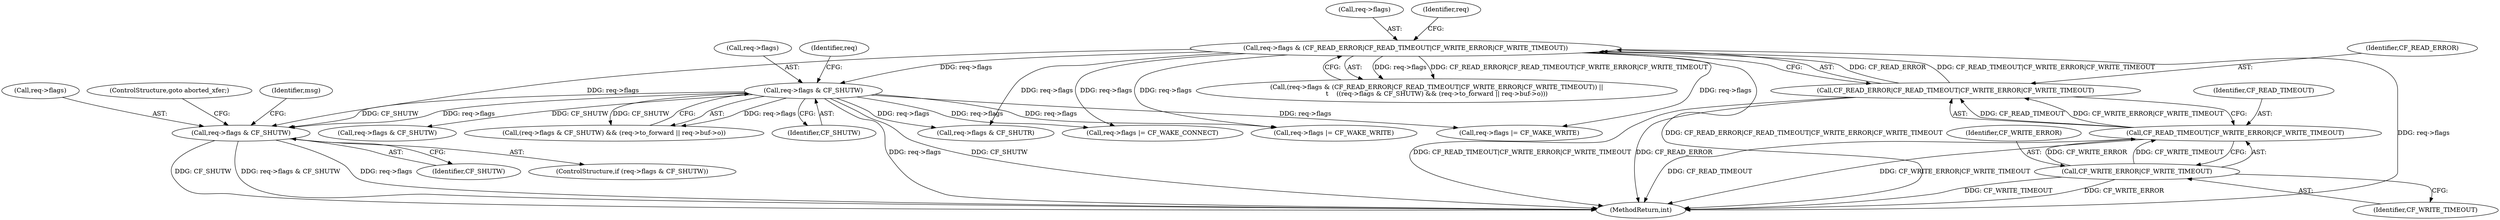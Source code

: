 digraph "0_haproxy_b4d05093bc89f71377230228007e69a1434c1a0c_0@pointer" {
"1000561" [label="(Call,req->flags & CF_SHUTW)"];
"1000177" [label="(Call,req->flags & CF_SHUTW)"];
"1000165" [label="(Call,req->flags & (CF_READ_ERROR|CF_READ_TIMEOUT|CF_WRITE_ERROR|CF_WRITE_TIMEOUT))"];
"1000169" [label="(Call,CF_READ_ERROR|CF_READ_TIMEOUT|CF_WRITE_ERROR|CF_WRITE_TIMEOUT)"];
"1000171" [label="(Call,CF_READ_TIMEOUT|CF_WRITE_ERROR|CF_WRITE_TIMEOUT)"];
"1000173" [label="(Call,CF_WRITE_ERROR|CF_WRITE_TIMEOUT)"];
"1000667" [label="(Call,req->flags & CF_SHUTR)"];
"1000166" [label="(Call,req->flags)"];
"1000175" [label="(Identifier,CF_WRITE_TIMEOUT)"];
"1000562" [label="(Call,req->flags)"];
"1001006" [label="(MethodReturn,int)"];
"1000177" [label="(Call,req->flags & CF_SHUTW)"];
"1000565" [label="(Identifier,CF_SHUTW)"];
"1000171" [label="(Call,CF_READ_TIMEOUT|CF_WRITE_ERROR|CF_WRITE_TIMEOUT)"];
"1000165" [label="(Call,req->flags & (CF_READ_ERROR|CF_READ_TIMEOUT|CF_WRITE_ERROR|CF_WRITE_TIMEOUT))"];
"1000184" [label="(Identifier,req)"];
"1000164" [label="(Call,(req->flags & (CF_READ_ERROR|CF_READ_TIMEOUT|CF_WRITE_ERROR|CF_WRITE_TIMEOUT)) ||\n\t    ((req->flags & CF_SHUTW) && (req->to_forward || req->buf->o)))"];
"1000271" [label="(Call,req->flags |= CF_WAKE_CONNECT)"];
"1000169" [label="(Call,CF_READ_ERROR|CF_READ_TIMEOUT|CF_WRITE_ERROR|CF_WRITE_TIMEOUT)"];
"1000289" [label="(Call,req->flags |= CF_WAKE_WRITE)"];
"1000561" [label="(Call,req->flags & CF_SHUTW)"];
"1000320" [label="(Call,req->flags |= CF_WAKE_WRITE)"];
"1000744" [label="(Call,req->flags & CF_SHUTW)"];
"1000178" [label="(Call,req->flags)"];
"1000567" [label="(ControlStructure,goto aborted_xfer;)"];
"1000560" [label="(ControlStructure,if (req->flags & CF_SHUTW))"];
"1000179" [label="(Identifier,req)"];
"1000571" [label="(Identifier,msg)"];
"1000176" [label="(Call,(req->flags & CF_SHUTW) && (req->to_forward || req->buf->o))"];
"1000170" [label="(Identifier,CF_READ_ERROR)"];
"1000174" [label="(Identifier,CF_WRITE_ERROR)"];
"1000173" [label="(Call,CF_WRITE_ERROR|CF_WRITE_TIMEOUT)"];
"1000172" [label="(Identifier,CF_READ_TIMEOUT)"];
"1000181" [label="(Identifier,CF_SHUTW)"];
"1000561" -> "1000560"  [label="AST: "];
"1000561" -> "1000565"  [label="CFG: "];
"1000562" -> "1000561"  [label="AST: "];
"1000565" -> "1000561"  [label="AST: "];
"1000567" -> "1000561"  [label="CFG: "];
"1000571" -> "1000561"  [label="CFG: "];
"1000561" -> "1001006"  [label="DDG: req->flags"];
"1000561" -> "1001006"  [label="DDG: CF_SHUTW"];
"1000561" -> "1001006"  [label="DDG: req->flags & CF_SHUTW"];
"1000177" -> "1000561"  [label="DDG: req->flags"];
"1000177" -> "1000561"  [label="DDG: CF_SHUTW"];
"1000165" -> "1000561"  [label="DDG: req->flags"];
"1000177" -> "1000176"  [label="AST: "];
"1000177" -> "1000181"  [label="CFG: "];
"1000178" -> "1000177"  [label="AST: "];
"1000181" -> "1000177"  [label="AST: "];
"1000184" -> "1000177"  [label="CFG: "];
"1000176" -> "1000177"  [label="CFG: "];
"1000177" -> "1001006"  [label="DDG: req->flags"];
"1000177" -> "1001006"  [label="DDG: CF_SHUTW"];
"1000177" -> "1000176"  [label="DDG: req->flags"];
"1000177" -> "1000176"  [label="DDG: CF_SHUTW"];
"1000165" -> "1000177"  [label="DDG: req->flags"];
"1000177" -> "1000271"  [label="DDG: req->flags"];
"1000177" -> "1000289"  [label="DDG: req->flags"];
"1000177" -> "1000320"  [label="DDG: req->flags"];
"1000177" -> "1000667"  [label="DDG: req->flags"];
"1000177" -> "1000744"  [label="DDG: CF_SHUTW"];
"1000165" -> "1000164"  [label="AST: "];
"1000165" -> "1000169"  [label="CFG: "];
"1000166" -> "1000165"  [label="AST: "];
"1000169" -> "1000165"  [label="AST: "];
"1000179" -> "1000165"  [label="CFG: "];
"1000164" -> "1000165"  [label="CFG: "];
"1000165" -> "1001006"  [label="DDG: CF_READ_ERROR|CF_READ_TIMEOUT|CF_WRITE_ERROR|CF_WRITE_TIMEOUT"];
"1000165" -> "1001006"  [label="DDG: req->flags"];
"1000165" -> "1000164"  [label="DDG: req->flags"];
"1000165" -> "1000164"  [label="DDG: CF_READ_ERROR|CF_READ_TIMEOUT|CF_WRITE_ERROR|CF_WRITE_TIMEOUT"];
"1000169" -> "1000165"  [label="DDG: CF_READ_ERROR"];
"1000169" -> "1000165"  [label="DDG: CF_READ_TIMEOUT|CF_WRITE_ERROR|CF_WRITE_TIMEOUT"];
"1000165" -> "1000271"  [label="DDG: req->flags"];
"1000165" -> "1000289"  [label="DDG: req->flags"];
"1000165" -> "1000320"  [label="DDG: req->flags"];
"1000165" -> "1000667"  [label="DDG: req->flags"];
"1000169" -> "1000171"  [label="CFG: "];
"1000170" -> "1000169"  [label="AST: "];
"1000171" -> "1000169"  [label="AST: "];
"1000169" -> "1001006"  [label="DDG: CF_READ_TIMEOUT|CF_WRITE_ERROR|CF_WRITE_TIMEOUT"];
"1000169" -> "1001006"  [label="DDG: CF_READ_ERROR"];
"1000171" -> "1000169"  [label="DDG: CF_READ_TIMEOUT"];
"1000171" -> "1000169"  [label="DDG: CF_WRITE_ERROR|CF_WRITE_TIMEOUT"];
"1000171" -> "1000173"  [label="CFG: "];
"1000172" -> "1000171"  [label="AST: "];
"1000173" -> "1000171"  [label="AST: "];
"1000171" -> "1001006"  [label="DDG: CF_READ_TIMEOUT"];
"1000171" -> "1001006"  [label="DDG: CF_WRITE_ERROR|CF_WRITE_TIMEOUT"];
"1000173" -> "1000171"  [label="DDG: CF_WRITE_ERROR"];
"1000173" -> "1000171"  [label="DDG: CF_WRITE_TIMEOUT"];
"1000173" -> "1000175"  [label="CFG: "];
"1000174" -> "1000173"  [label="AST: "];
"1000175" -> "1000173"  [label="AST: "];
"1000173" -> "1001006"  [label="DDG: CF_WRITE_ERROR"];
"1000173" -> "1001006"  [label="DDG: CF_WRITE_TIMEOUT"];
}
